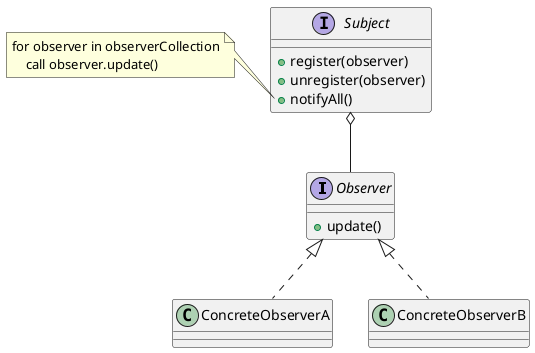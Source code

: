 @startuml
'https://plantuml.com/class-diagram

interface Observer {
    + update()
}

interface Subject {
    + register(observer)
    + unregister(observer)
    + notifyAll()
}

class ConcreteObserverA
class ConcreteObserverB

note left of Subject::notifyAll
    for observer in observerCollection
        call observer.update()
end note

Observer <|.. ConcreteObserverA
Observer <|.. ConcreteObserverB

Subject o-- Observer

@enduml